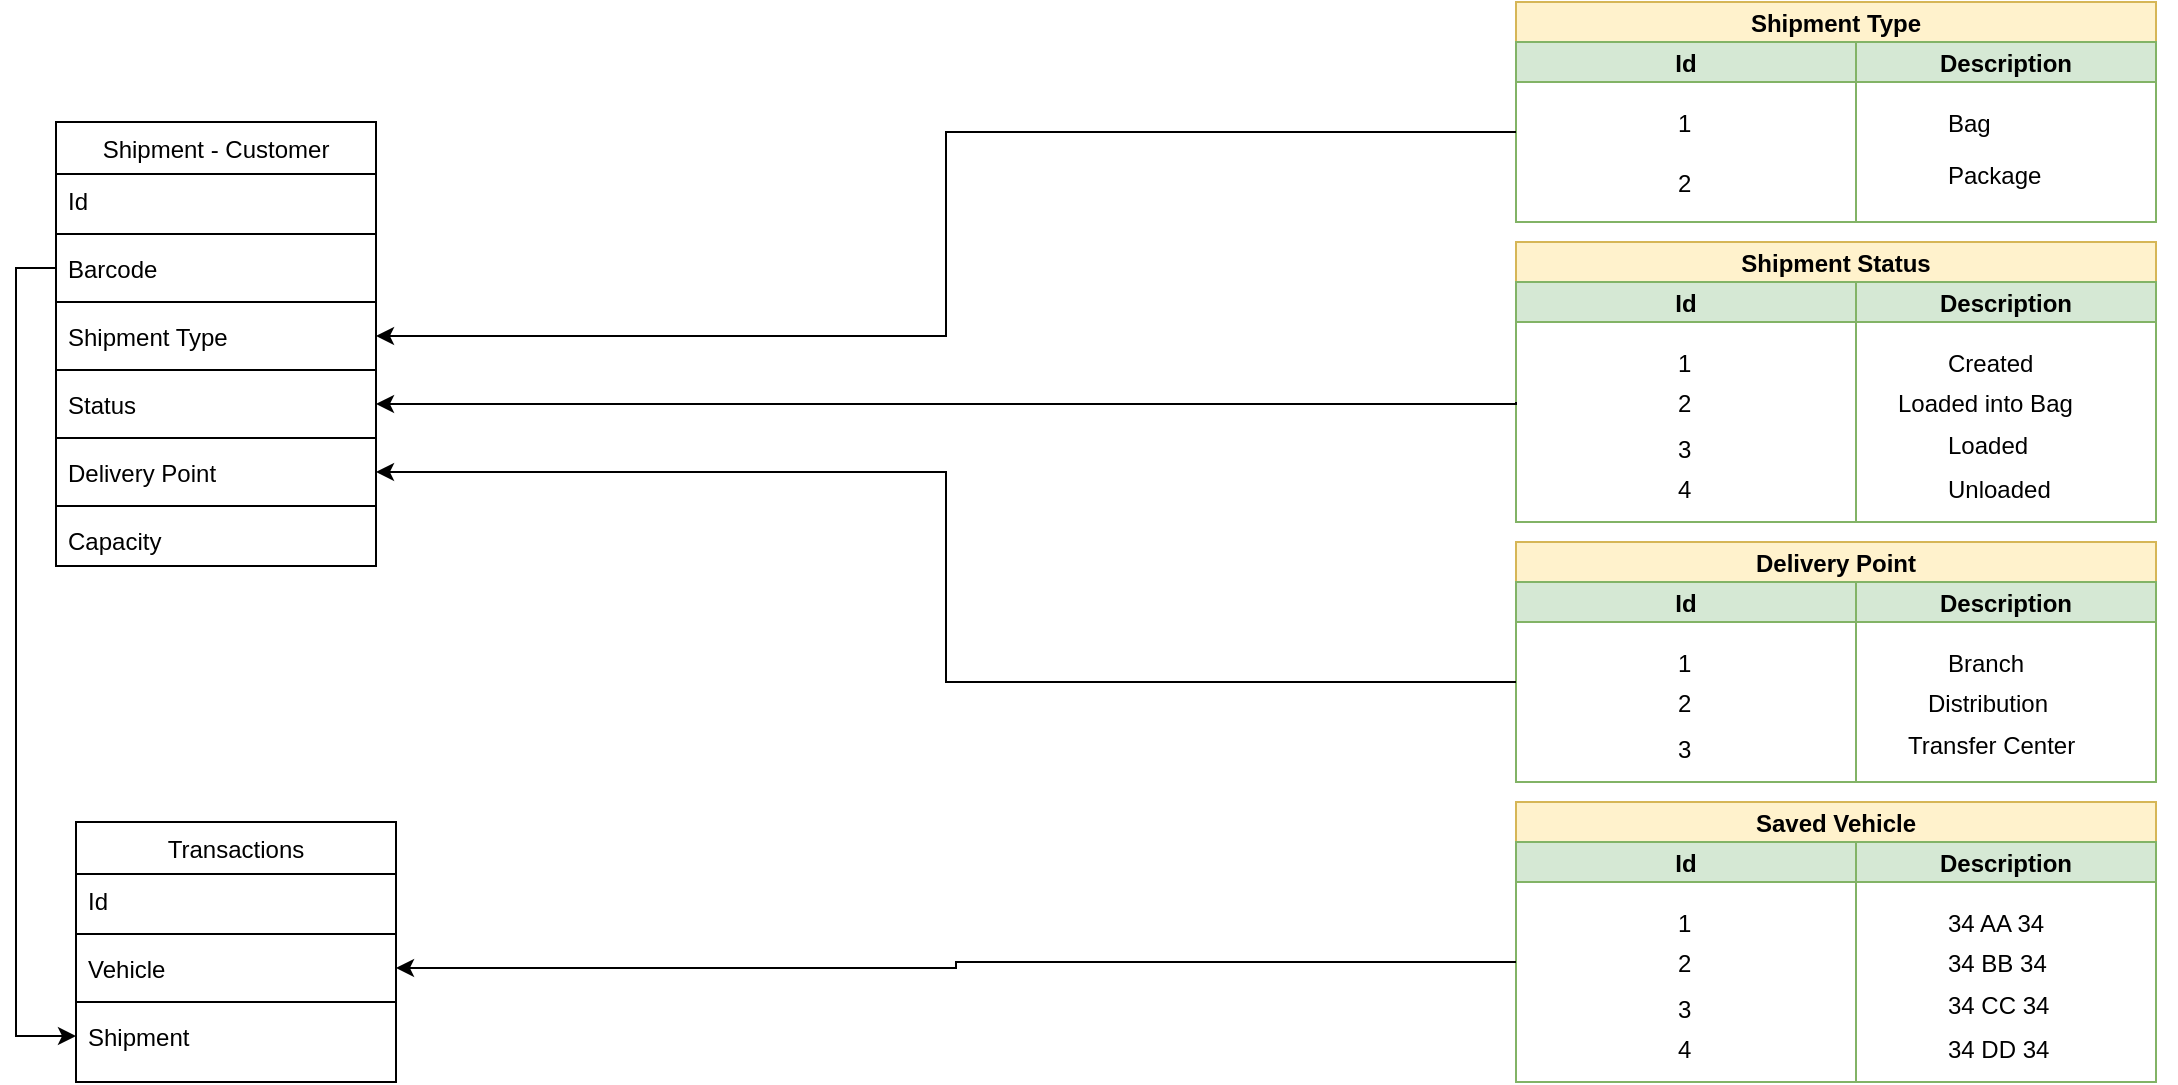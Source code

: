<mxfile version="18.0.3" type="github">
  <diagram id="C5RBs43oDa-KdzZeNtuy" name="Page-1">
    <mxGraphModel dx="2062" dy="1146" grid="1" gridSize="10" guides="1" tooltips="1" connect="1" arrows="1" fold="1" page="1" pageScale="1" pageWidth="1169" pageHeight="1654" math="0" shadow="0">
      <root>
        <mxCell id="WIyWlLk6GJQsqaUBKTNV-0" />
        <mxCell id="WIyWlLk6GJQsqaUBKTNV-1" parent="WIyWlLk6GJQsqaUBKTNV-0" />
        <mxCell id="zkfFHV4jXpPFQw0GAbJ--17" value="Shipment - Customer" style="swimlane;fontStyle=0;align=center;verticalAlign=top;childLayout=stackLayout;horizontal=1;startSize=26;horizontalStack=0;resizeParent=1;resizeLast=0;collapsible=1;marginBottom=0;rounded=0;shadow=0;strokeWidth=1;" parent="WIyWlLk6GJQsqaUBKTNV-1" vertex="1">
          <mxGeometry x="60" y="80" width="160" height="222" as="geometry">
            <mxRectangle x="550" y="140" width="160" height="26" as="alternateBounds" />
          </mxGeometry>
        </mxCell>
        <mxCell id="zkfFHV4jXpPFQw0GAbJ--18" value="Id" style="text;align=left;verticalAlign=top;spacingLeft=4;spacingRight=4;overflow=hidden;rotatable=0;points=[[0,0.5],[1,0.5]];portConstraint=eastwest;" parent="zkfFHV4jXpPFQw0GAbJ--17" vertex="1">
          <mxGeometry y="26" width="160" height="26" as="geometry" />
        </mxCell>
        <mxCell id="2roUpudtLbYZAX120ol8-20" value="" style="line;html=1;strokeWidth=1;align=left;verticalAlign=middle;spacingTop=-1;spacingLeft=3;spacingRight=3;rotatable=0;labelPosition=right;points=[];portConstraint=eastwest;" vertex="1" parent="zkfFHV4jXpPFQw0GAbJ--17">
          <mxGeometry y="52" width="160" height="8" as="geometry" />
        </mxCell>
        <mxCell id="zkfFHV4jXpPFQw0GAbJ--19" value="Barcode" style="text;align=left;verticalAlign=top;spacingLeft=4;spacingRight=4;overflow=hidden;rotatable=0;points=[[0,0.5],[1,0.5]];portConstraint=eastwest;rounded=0;shadow=0;html=0;" parent="zkfFHV4jXpPFQw0GAbJ--17" vertex="1">
          <mxGeometry y="60" width="160" height="26" as="geometry" />
        </mxCell>
        <mxCell id="2roUpudtLbYZAX120ol8-19" value="" style="line;html=1;strokeWidth=1;align=left;verticalAlign=middle;spacingTop=-1;spacingLeft=3;spacingRight=3;rotatable=0;labelPosition=right;points=[];portConstraint=eastwest;" vertex="1" parent="zkfFHV4jXpPFQw0GAbJ--17">
          <mxGeometry y="86" width="160" height="8" as="geometry" />
        </mxCell>
        <mxCell id="zkfFHV4jXpPFQw0GAbJ--20" value="Shipment Type" style="text;align=left;verticalAlign=top;spacingLeft=4;spacingRight=4;overflow=hidden;rotatable=0;points=[[0,0.5],[1,0.5]];portConstraint=eastwest;rounded=0;shadow=0;html=0;" parent="zkfFHV4jXpPFQw0GAbJ--17" vertex="1">
          <mxGeometry y="94" width="160" height="26" as="geometry" />
        </mxCell>
        <mxCell id="2roUpudtLbYZAX120ol8-18" value="" style="line;html=1;strokeWidth=1;align=left;verticalAlign=middle;spacingTop=-1;spacingLeft=3;spacingRight=3;rotatable=0;labelPosition=right;points=[];portConstraint=eastwest;" vertex="1" parent="zkfFHV4jXpPFQw0GAbJ--17">
          <mxGeometry y="120" width="160" height="8" as="geometry" />
        </mxCell>
        <mxCell id="zkfFHV4jXpPFQw0GAbJ--21" value="Status" style="text;align=left;verticalAlign=top;spacingLeft=4;spacingRight=4;overflow=hidden;rotatable=0;points=[[0,0.5],[1,0.5]];portConstraint=eastwest;rounded=0;shadow=0;html=0;" parent="zkfFHV4jXpPFQw0GAbJ--17" vertex="1">
          <mxGeometry y="128" width="160" height="26" as="geometry" />
        </mxCell>
        <mxCell id="2roUpudtLbYZAX120ol8-17" value="" style="line;html=1;strokeWidth=1;align=left;verticalAlign=middle;spacingTop=-1;spacingLeft=3;spacingRight=3;rotatable=0;labelPosition=right;points=[];portConstraint=eastwest;" vertex="1" parent="zkfFHV4jXpPFQw0GAbJ--17">
          <mxGeometry y="154" width="160" height="8" as="geometry" />
        </mxCell>
        <mxCell id="zkfFHV4jXpPFQw0GAbJ--22" value="Delivery Point" style="text;align=left;verticalAlign=top;spacingLeft=4;spacingRight=4;overflow=hidden;rotatable=0;points=[[0,0.5],[1,0.5]];portConstraint=eastwest;rounded=0;shadow=0;html=0;" parent="zkfFHV4jXpPFQw0GAbJ--17" vertex="1">
          <mxGeometry y="162" width="160" height="26" as="geometry" />
        </mxCell>
        <mxCell id="zkfFHV4jXpPFQw0GAbJ--23" value="" style="line;html=1;strokeWidth=1;align=left;verticalAlign=middle;spacingTop=-1;spacingLeft=3;spacingRight=3;rotatable=0;labelPosition=right;points=[];portConstraint=eastwest;" parent="zkfFHV4jXpPFQw0GAbJ--17" vertex="1">
          <mxGeometry y="188" width="160" height="8" as="geometry" />
        </mxCell>
        <mxCell id="2roUpudtLbYZAX120ol8-149" value="Capacity" style="text;align=left;verticalAlign=top;spacingLeft=4;spacingRight=4;overflow=hidden;rotatable=0;points=[[0,0.5],[1,0.5]];portConstraint=eastwest;rounded=0;shadow=0;html=0;" vertex="1" parent="zkfFHV4jXpPFQw0GAbJ--17">
          <mxGeometry y="196" width="160" height="26" as="geometry" />
        </mxCell>
        <mxCell id="2roUpudtLbYZAX120ol8-23" style="edgeStyle=orthogonalEdgeStyle;rounded=0;orthogonalLoop=1;jettySize=auto;html=1;exitX=0.5;exitY=1;exitDx=0;exitDy=0;strokeColor=none;" edge="1" parent="WIyWlLk6GJQsqaUBKTNV-1">
          <mxGeometry relative="1" as="geometry">
            <mxPoint x="840" y="360" as="targetPoint" />
            <mxPoint x="1110" y="310" as="sourcePoint" />
          </mxGeometry>
        </mxCell>
        <mxCell id="2roUpudtLbYZAX120ol8-72" value="Transactions" style="swimlane;fontStyle=0;align=center;verticalAlign=top;childLayout=stackLayout;horizontal=1;startSize=26;horizontalStack=0;resizeParent=1;resizeLast=0;collapsible=1;marginBottom=0;rounded=0;shadow=0;strokeWidth=1;" vertex="1" parent="WIyWlLk6GJQsqaUBKTNV-1">
          <mxGeometry x="70" y="430" width="160" height="130" as="geometry">
            <mxRectangle x="550" y="140" width="160" height="26" as="alternateBounds" />
          </mxGeometry>
        </mxCell>
        <mxCell id="2roUpudtLbYZAX120ol8-73" value="Id" style="text;align=left;verticalAlign=top;spacingLeft=4;spacingRight=4;overflow=hidden;rotatable=0;points=[[0,0.5],[1,0.5]];portConstraint=eastwest;" vertex="1" parent="2roUpudtLbYZAX120ol8-72">
          <mxGeometry y="26" width="160" height="26" as="geometry" />
        </mxCell>
        <mxCell id="2roUpudtLbYZAX120ol8-74" value="" style="line;html=1;strokeWidth=1;align=left;verticalAlign=middle;spacingTop=-1;spacingLeft=3;spacingRight=3;rotatable=0;labelPosition=right;points=[];portConstraint=eastwest;" vertex="1" parent="2roUpudtLbYZAX120ol8-72">
          <mxGeometry y="52" width="160" height="8" as="geometry" />
        </mxCell>
        <mxCell id="2roUpudtLbYZAX120ol8-75" value="Vehicle" style="text;align=left;verticalAlign=top;spacingLeft=4;spacingRight=4;overflow=hidden;rotatable=0;points=[[0,0.5],[1,0.5]];portConstraint=eastwest;rounded=0;shadow=0;html=0;" vertex="1" parent="2roUpudtLbYZAX120ol8-72">
          <mxGeometry y="60" width="160" height="26" as="geometry" />
        </mxCell>
        <mxCell id="2roUpudtLbYZAX120ol8-76" value="" style="line;html=1;strokeWidth=1;align=left;verticalAlign=middle;spacingTop=-1;spacingLeft=3;spacingRight=3;rotatable=0;labelPosition=right;points=[];portConstraint=eastwest;" vertex="1" parent="2roUpudtLbYZAX120ol8-72">
          <mxGeometry y="86" width="160" height="8" as="geometry" />
        </mxCell>
        <mxCell id="2roUpudtLbYZAX120ol8-77" value="Shipment" style="text;align=left;verticalAlign=top;spacingLeft=4;spacingRight=4;overflow=hidden;rotatable=0;points=[[0,0.5],[1,0.5]];portConstraint=eastwest;rounded=0;shadow=0;html=0;" vertex="1" parent="2roUpudtLbYZAX120ol8-72">
          <mxGeometry y="94" width="160" height="26" as="geometry" />
        </mxCell>
        <mxCell id="2roUpudtLbYZAX120ol8-87" value="Shipment Type" style="swimlane;childLayout=stackLayout;resizeParent=1;resizeParentMax=0;startSize=20;fillColor=#fff2cc;strokeColor=#d6b656;" vertex="1" parent="WIyWlLk6GJQsqaUBKTNV-1">
          <mxGeometry x="790" y="20" width="320" height="110" as="geometry" />
        </mxCell>
        <mxCell id="2roUpudtLbYZAX120ol8-88" value="Id" style="swimlane;startSize=20;fillColor=#d5e8d4;strokeColor=#82b366;" vertex="1" parent="2roUpudtLbYZAX120ol8-87">
          <mxGeometry y="20" width="170" height="90" as="geometry" />
        </mxCell>
        <mxCell id="2roUpudtLbYZAX120ol8-91" value="1" style="text;align=left;verticalAlign=top;spacingLeft=4;spacingRight=4;overflow=hidden;rotatable=0;points=[[0,0.5],[1,0.5]];portConstraint=eastwest;" vertex="1" parent="2roUpudtLbYZAX120ol8-88">
          <mxGeometry x="75" y="27" width="20" height="26" as="geometry" />
        </mxCell>
        <mxCell id="2roUpudtLbYZAX120ol8-97" value="2" style="text;align=left;verticalAlign=top;spacingLeft=4;spacingRight=4;overflow=hidden;rotatable=0;points=[[0,0.5],[1,0.5]];portConstraint=eastwest;" vertex="1" parent="2roUpudtLbYZAX120ol8-88">
          <mxGeometry x="75" y="57" width="20" height="26" as="geometry" />
        </mxCell>
        <mxCell id="2roUpudtLbYZAX120ol8-89" value="Description" style="swimlane;startSize=20;fillColor=#d5e8d4;strokeColor=#82b366;" vertex="1" parent="2roUpudtLbYZAX120ol8-87">
          <mxGeometry x="170" y="20" width="150" height="90" as="geometry" />
        </mxCell>
        <mxCell id="2roUpudtLbYZAX120ol8-68" value="Bag" style="text;align=left;verticalAlign=top;spacingLeft=4;spacingRight=4;overflow=hidden;rotatable=0;points=[[0,0.5],[1,0.5]];portConstraint=eastwest;" vertex="1" parent="2roUpudtLbYZAX120ol8-89">
          <mxGeometry x="40" y="27" width="50" height="26" as="geometry" />
        </mxCell>
        <mxCell id="2roUpudtLbYZAX120ol8-98" value="Package&#xa;" style="text;align=left;verticalAlign=top;spacingLeft=4;spacingRight=4;overflow=hidden;rotatable=0;points=[[0,0.5],[1,0.5]];portConstraint=eastwest;" vertex="1" parent="2roUpudtLbYZAX120ol8-89">
          <mxGeometry x="40" y="53" width="60" height="26" as="geometry" />
        </mxCell>
        <mxCell id="2roUpudtLbYZAX120ol8-99" value="Shipment Status" style="swimlane;childLayout=stackLayout;resizeParent=1;resizeParentMax=0;startSize=20;fillColor=#fff2cc;strokeColor=#d6b656;" vertex="1" parent="WIyWlLk6GJQsqaUBKTNV-1">
          <mxGeometry x="790" y="140" width="320" height="140" as="geometry" />
        </mxCell>
        <mxCell id="2roUpudtLbYZAX120ol8-100" value="Id" style="swimlane;startSize=20;fillColor=#d5e8d4;strokeColor=#82b366;" vertex="1" parent="2roUpudtLbYZAX120ol8-99">
          <mxGeometry y="20" width="170" height="120" as="geometry" />
        </mxCell>
        <mxCell id="2roUpudtLbYZAX120ol8-101" value="1" style="text;align=left;verticalAlign=top;spacingLeft=4;spacingRight=4;overflow=hidden;rotatable=0;points=[[0,0.5],[1,0.5]];portConstraint=eastwest;" vertex="1" parent="2roUpudtLbYZAX120ol8-100">
          <mxGeometry x="75" y="27" width="20" height="26" as="geometry" />
        </mxCell>
        <mxCell id="2roUpudtLbYZAX120ol8-102" value="2" style="text;align=left;verticalAlign=top;spacingLeft=4;spacingRight=4;overflow=hidden;rotatable=0;points=[[0,0.5],[1,0.5]];portConstraint=eastwest;" vertex="1" parent="2roUpudtLbYZAX120ol8-100">
          <mxGeometry x="75" y="47" width="20" height="26" as="geometry" />
        </mxCell>
        <mxCell id="2roUpudtLbYZAX120ol8-106" value="3" style="text;align=left;verticalAlign=top;spacingLeft=4;spacingRight=4;overflow=hidden;rotatable=0;points=[[0,0.5],[1,0.5]];portConstraint=eastwest;" vertex="1" parent="2roUpudtLbYZAX120ol8-100">
          <mxGeometry x="75" y="70" width="20" height="26" as="geometry" />
        </mxCell>
        <mxCell id="2roUpudtLbYZAX120ol8-107" value="4" style="text;align=left;verticalAlign=top;spacingLeft=4;spacingRight=4;overflow=hidden;rotatable=0;points=[[0,0.5],[1,0.5]];portConstraint=eastwest;" vertex="1" parent="2roUpudtLbYZAX120ol8-100">
          <mxGeometry x="75" y="90" width="20" height="26" as="geometry" />
        </mxCell>
        <mxCell id="2roUpudtLbYZAX120ol8-103" value="Description" style="swimlane;startSize=20;fillColor=#d5e8d4;strokeColor=#82b366;" vertex="1" parent="2roUpudtLbYZAX120ol8-99">
          <mxGeometry x="170" y="20" width="150" height="120" as="geometry">
            <mxRectangle x="170" y="20" width="30" height="120" as="alternateBounds" />
          </mxGeometry>
        </mxCell>
        <mxCell id="2roUpudtLbYZAX120ol8-104" value="Created" style="text;align=left;verticalAlign=top;spacingLeft=4;spacingRight=4;overflow=hidden;rotatable=0;points=[[0,0.5],[1,0.5]];portConstraint=eastwest;" vertex="1" parent="2roUpudtLbYZAX120ol8-103">
          <mxGeometry x="40" y="27" width="70" height="26" as="geometry" />
        </mxCell>
        <mxCell id="2roUpudtLbYZAX120ol8-105" value="Loaded into Bag" style="text;align=left;verticalAlign=top;spacingLeft=4;spacingRight=4;overflow=hidden;rotatable=0;points=[[0,0.5],[1,0.5]];portConstraint=eastwest;" vertex="1" parent="2roUpudtLbYZAX120ol8-103">
          <mxGeometry x="15" y="47" width="120" height="26" as="geometry" />
        </mxCell>
        <mxCell id="2roUpudtLbYZAX120ol8-108" value="Loaded" style="text;align=left;verticalAlign=top;spacingLeft=4;spacingRight=4;overflow=hidden;rotatable=0;points=[[0,0.5],[1,0.5]];portConstraint=eastwest;" vertex="1" parent="2roUpudtLbYZAX120ol8-103">
          <mxGeometry x="40" y="68" width="120" height="26" as="geometry" />
        </mxCell>
        <mxCell id="2roUpudtLbYZAX120ol8-109" value="Unloaded" style="text;align=left;verticalAlign=top;spacingLeft=4;spacingRight=4;overflow=hidden;rotatable=0;points=[[0,0.5],[1,0.5]];portConstraint=eastwest;" vertex="1" parent="2roUpudtLbYZAX120ol8-103">
          <mxGeometry x="40" y="90" width="120" height="26" as="geometry" />
        </mxCell>
        <mxCell id="2roUpudtLbYZAX120ol8-123" value="Saved Vehicle" style="swimlane;childLayout=stackLayout;resizeParent=1;resizeParentMax=0;startSize=20;fillColor=#fff2cc;strokeColor=#d6b656;" vertex="1" parent="WIyWlLk6GJQsqaUBKTNV-1">
          <mxGeometry x="790" y="420" width="320" height="140" as="geometry" />
        </mxCell>
        <mxCell id="2roUpudtLbYZAX120ol8-124" value="Id" style="swimlane;startSize=20;fillColor=#d5e8d4;strokeColor=#82b366;" vertex="1" parent="2roUpudtLbYZAX120ol8-123">
          <mxGeometry y="20" width="170" height="120" as="geometry" />
        </mxCell>
        <mxCell id="2roUpudtLbYZAX120ol8-125" value="1" style="text;align=left;verticalAlign=top;spacingLeft=4;spacingRight=4;overflow=hidden;rotatable=0;points=[[0,0.5],[1,0.5]];portConstraint=eastwest;" vertex="1" parent="2roUpudtLbYZAX120ol8-124">
          <mxGeometry x="75" y="27" width="20" height="26" as="geometry" />
        </mxCell>
        <mxCell id="2roUpudtLbYZAX120ol8-126" value="2" style="text;align=left;verticalAlign=top;spacingLeft=4;spacingRight=4;overflow=hidden;rotatable=0;points=[[0,0.5],[1,0.5]];portConstraint=eastwest;" vertex="1" parent="2roUpudtLbYZAX120ol8-124">
          <mxGeometry x="75" y="47" width="20" height="26" as="geometry" />
        </mxCell>
        <mxCell id="2roUpudtLbYZAX120ol8-127" value="3" style="text;align=left;verticalAlign=top;spacingLeft=4;spacingRight=4;overflow=hidden;rotatable=0;points=[[0,0.5],[1,0.5]];portConstraint=eastwest;" vertex="1" parent="2roUpudtLbYZAX120ol8-124">
          <mxGeometry x="75" y="70" width="20" height="26" as="geometry" />
        </mxCell>
        <mxCell id="2roUpudtLbYZAX120ol8-128" value="4" style="text;align=left;verticalAlign=top;spacingLeft=4;spacingRight=4;overflow=hidden;rotatable=0;points=[[0,0.5],[1,0.5]];portConstraint=eastwest;" vertex="1" parent="2roUpudtLbYZAX120ol8-124">
          <mxGeometry x="75" y="90" width="20" height="26" as="geometry" />
        </mxCell>
        <mxCell id="2roUpudtLbYZAX120ol8-129" value="Description" style="swimlane;startSize=20;fillColor=#d5e8d4;strokeColor=#82b366;" vertex="1" parent="2roUpudtLbYZAX120ol8-123">
          <mxGeometry x="170" y="20" width="150" height="120" as="geometry" />
        </mxCell>
        <mxCell id="2roUpudtLbYZAX120ol8-130" value="34 AA 34" style="text;align=left;verticalAlign=top;spacingLeft=4;spacingRight=4;overflow=hidden;rotatable=0;points=[[0,0.5],[1,0.5]];portConstraint=eastwest;" vertex="1" parent="2roUpudtLbYZAX120ol8-129">
          <mxGeometry x="40" y="27" width="70" height="26" as="geometry" />
        </mxCell>
        <mxCell id="2roUpudtLbYZAX120ol8-131" value="34 BB 34" style="text;align=left;verticalAlign=top;spacingLeft=4;spacingRight=4;overflow=hidden;rotatable=0;points=[[0,0.5],[1,0.5]];portConstraint=eastwest;" vertex="1" parent="2roUpudtLbYZAX120ol8-129">
          <mxGeometry x="40" y="47" width="120" height="26" as="geometry" />
        </mxCell>
        <mxCell id="2roUpudtLbYZAX120ol8-132" value="34 CC 34" style="text;align=left;verticalAlign=top;spacingLeft=4;spacingRight=4;overflow=hidden;rotatable=0;points=[[0,0.5],[1,0.5]];portConstraint=eastwest;" vertex="1" parent="2roUpudtLbYZAX120ol8-129">
          <mxGeometry x="40" y="68" width="120" height="26" as="geometry" />
        </mxCell>
        <mxCell id="2roUpudtLbYZAX120ol8-133" value="34 DD 34" style="text;align=left;verticalAlign=top;spacingLeft=4;spacingRight=4;overflow=hidden;rotatable=0;points=[[0,0.5],[1,0.5]];portConstraint=eastwest;" vertex="1" parent="2roUpudtLbYZAX120ol8-129">
          <mxGeometry x="40" y="90" width="120" height="26" as="geometry" />
        </mxCell>
        <mxCell id="2roUpudtLbYZAX120ol8-134" value="Delivery Point" style="swimlane;childLayout=stackLayout;resizeParent=1;resizeParentMax=0;startSize=20;fillColor=#fff2cc;strokeColor=#d6b656;" vertex="1" parent="WIyWlLk6GJQsqaUBKTNV-1">
          <mxGeometry x="790" y="290" width="320" height="120" as="geometry" />
        </mxCell>
        <mxCell id="2roUpudtLbYZAX120ol8-135" value="Id" style="swimlane;startSize=20;fillColor=#d5e8d4;strokeColor=#82b366;" vertex="1" parent="2roUpudtLbYZAX120ol8-134">
          <mxGeometry y="20" width="170" height="100" as="geometry" />
        </mxCell>
        <mxCell id="2roUpudtLbYZAX120ol8-136" value="1" style="text;align=left;verticalAlign=top;spacingLeft=4;spacingRight=4;overflow=hidden;rotatable=0;points=[[0,0.5],[1,0.5]];portConstraint=eastwest;" vertex="1" parent="2roUpudtLbYZAX120ol8-135">
          <mxGeometry x="75" y="27" width="20" height="26" as="geometry" />
        </mxCell>
        <mxCell id="2roUpudtLbYZAX120ol8-137" value="2" style="text;align=left;verticalAlign=top;spacingLeft=4;spacingRight=4;overflow=hidden;rotatable=0;points=[[0,0.5],[1,0.5]];portConstraint=eastwest;" vertex="1" parent="2roUpudtLbYZAX120ol8-135">
          <mxGeometry x="75" y="47" width="20" height="26" as="geometry" />
        </mxCell>
        <mxCell id="2roUpudtLbYZAX120ol8-138" value="3" style="text;align=left;verticalAlign=top;spacingLeft=4;spacingRight=4;overflow=hidden;rotatable=0;points=[[0,0.5],[1,0.5]];portConstraint=eastwest;" vertex="1" parent="2roUpudtLbYZAX120ol8-135">
          <mxGeometry x="75" y="70" width="20" height="26" as="geometry" />
        </mxCell>
        <mxCell id="2roUpudtLbYZAX120ol8-140" value="Description" style="swimlane;startSize=20;fillColor=#d5e8d4;strokeColor=#82b366;" vertex="1" parent="2roUpudtLbYZAX120ol8-134">
          <mxGeometry x="170" y="20" width="150" height="100" as="geometry" />
        </mxCell>
        <mxCell id="2roUpudtLbYZAX120ol8-141" value="Branch" style="text;align=left;verticalAlign=top;spacingLeft=4;spacingRight=4;overflow=hidden;rotatable=0;points=[[0,0.5],[1,0.5]];portConstraint=eastwest;" vertex="1" parent="2roUpudtLbYZAX120ol8-140">
          <mxGeometry x="40" y="27" width="70" height="26" as="geometry" />
        </mxCell>
        <mxCell id="2roUpudtLbYZAX120ol8-142" value="Distribution" style="text;align=left;verticalAlign=top;spacingLeft=4;spacingRight=4;overflow=hidden;rotatable=0;points=[[0,0.5],[1,0.5]];portConstraint=eastwest;" vertex="1" parent="2roUpudtLbYZAX120ol8-140">
          <mxGeometry x="30" y="47" width="120" height="26" as="geometry" />
        </mxCell>
        <mxCell id="2roUpudtLbYZAX120ol8-143" value="Transfer Center" style="text;align=left;verticalAlign=top;spacingLeft=4;spacingRight=4;overflow=hidden;rotatable=0;points=[[0,0.5],[1,0.5]];portConstraint=eastwest;" vertex="1" parent="2roUpudtLbYZAX120ol8-140">
          <mxGeometry x="20" y="68" width="120" height="26" as="geometry" />
        </mxCell>
        <mxCell id="2roUpudtLbYZAX120ol8-146" style="edgeStyle=orthogonalEdgeStyle;rounded=0;orthogonalLoop=1;jettySize=auto;html=1;exitX=0;exitY=0.5;exitDx=0;exitDy=0;entryX=1;entryY=0.5;entryDx=0;entryDy=0;endArrow=classic;endFill=1;" edge="1" parent="WIyWlLk6GJQsqaUBKTNV-1" source="2roUpudtLbYZAX120ol8-88" target="zkfFHV4jXpPFQw0GAbJ--20">
          <mxGeometry relative="1" as="geometry" />
        </mxCell>
        <mxCell id="2roUpudtLbYZAX120ol8-150" style="edgeStyle=orthogonalEdgeStyle;rounded=0;orthogonalLoop=1;jettySize=auto;html=1;exitX=0;exitY=0.5;exitDx=0;exitDy=0;entryX=1;entryY=0.5;entryDx=0;entryDy=0;endArrow=classic;endFill=1;" edge="1" parent="WIyWlLk6GJQsqaUBKTNV-1" source="2roUpudtLbYZAX120ol8-135" target="zkfFHV4jXpPFQw0GAbJ--22">
          <mxGeometry relative="1" as="geometry" />
        </mxCell>
        <mxCell id="2roUpudtLbYZAX120ol8-171" style="edgeStyle=orthogonalEdgeStyle;rounded=0;orthogonalLoop=1;jettySize=auto;html=1;exitX=0;exitY=0.5;exitDx=0;exitDy=0;entryX=1;entryY=0.5;entryDx=0;entryDy=0;endArrow=classic;endFill=1;" edge="1" parent="WIyWlLk6GJQsqaUBKTNV-1" source="2roUpudtLbYZAX120ol8-100" target="zkfFHV4jXpPFQw0GAbJ--21">
          <mxGeometry relative="1" as="geometry">
            <Array as="points">
              <mxPoint x="790" y="221" />
            </Array>
          </mxGeometry>
        </mxCell>
        <mxCell id="2roUpudtLbYZAX120ol8-174" style="edgeStyle=orthogonalEdgeStyle;rounded=0;orthogonalLoop=1;jettySize=auto;html=1;exitX=0;exitY=0.5;exitDx=0;exitDy=0;entryX=0;entryY=0.5;entryDx=0;entryDy=0;endArrow=classic;endFill=1;" edge="1" parent="WIyWlLk6GJQsqaUBKTNV-1" source="zkfFHV4jXpPFQw0GAbJ--19" target="2roUpudtLbYZAX120ol8-77">
          <mxGeometry relative="1" as="geometry" />
        </mxCell>
        <mxCell id="2roUpudtLbYZAX120ol8-178" style="edgeStyle=orthogonalEdgeStyle;rounded=0;orthogonalLoop=1;jettySize=auto;html=1;exitX=0;exitY=0.5;exitDx=0;exitDy=0;entryX=1;entryY=0.5;entryDx=0;entryDy=0;endArrow=classic;endFill=1;" edge="1" parent="WIyWlLk6GJQsqaUBKTNV-1" source="2roUpudtLbYZAX120ol8-124" target="2roUpudtLbYZAX120ol8-75">
          <mxGeometry relative="1" as="geometry" />
        </mxCell>
      </root>
    </mxGraphModel>
  </diagram>
</mxfile>
